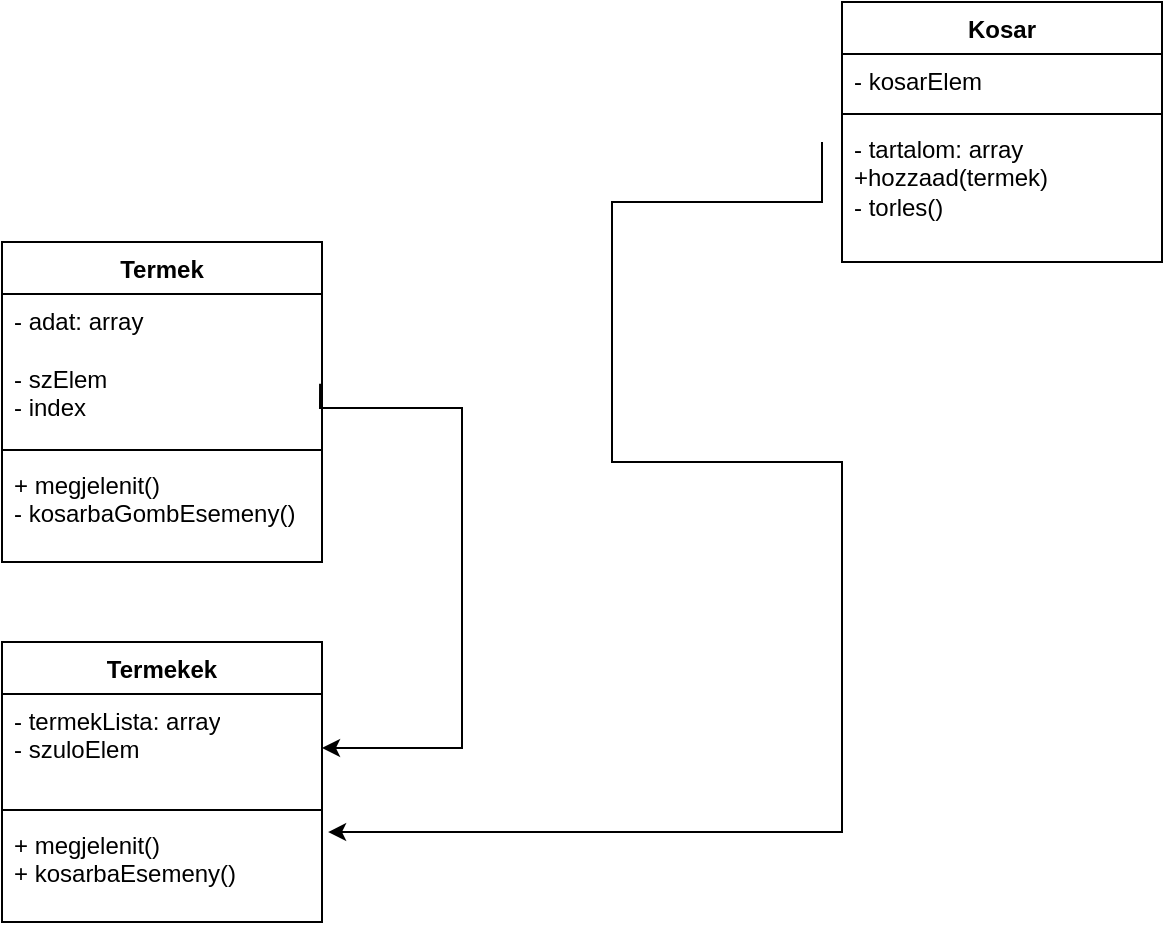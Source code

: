 <mxfile version="27.0.6">
  <diagram name="1 oldal" id="PX-qQVoX4_h3R1Bed6g7">
    <mxGraphModel dx="946" dy="605" grid="1" gridSize="10" guides="1" tooltips="1" connect="1" arrows="1" fold="1" page="1" pageScale="1" pageWidth="827" pageHeight="1169" math="0" shadow="0">
      <root>
        <mxCell id="0" />
        <mxCell id="1" parent="0" />
        <mxCell id="LAO7fJao21DUsHe245gt-1" value="Kosar" style="swimlane;fontStyle=1;align=center;verticalAlign=top;childLayout=stackLayout;horizontal=1;startSize=26;horizontalStack=0;resizeParent=1;resizeParentMax=0;resizeLast=0;collapsible=1;marginBottom=0;whiteSpace=wrap;html=1;" parent="1" vertex="1">
          <mxGeometry x="490" y="100" width="160" height="130" as="geometry" />
        </mxCell>
        <mxCell id="LAO7fJao21DUsHe245gt-2" value="- kosarElem" style="text;strokeColor=none;fillColor=none;align=left;verticalAlign=top;spacingLeft=4;spacingRight=4;overflow=hidden;rotatable=0;points=[[0,0.5],[1,0.5]];portConstraint=eastwest;whiteSpace=wrap;html=1;" parent="LAO7fJao21DUsHe245gt-1" vertex="1">
          <mxGeometry y="26" width="160" height="26" as="geometry" />
        </mxCell>
        <mxCell id="LAO7fJao21DUsHe245gt-3" value="" style="line;strokeWidth=1;fillColor=none;align=left;verticalAlign=middle;spacingTop=-1;spacingLeft=3;spacingRight=3;rotatable=0;labelPosition=right;points=[];portConstraint=eastwest;strokeColor=inherit;" parent="LAO7fJao21DUsHe245gt-1" vertex="1">
          <mxGeometry y="52" width="160" height="8" as="geometry" />
        </mxCell>
        <mxCell id="LAO7fJao21DUsHe245gt-4" value="- tartalom: array&lt;div&gt;+hozzaad(termek)&lt;/div&gt;&lt;div&gt;- torles()&lt;/div&gt;" style="text;strokeColor=none;fillColor=none;align=left;verticalAlign=top;spacingLeft=4;spacingRight=4;overflow=hidden;rotatable=0;points=[[0,0.5],[1,0.5]];portConstraint=eastwest;whiteSpace=wrap;html=1;" parent="LAO7fJao21DUsHe245gt-1" vertex="1">
          <mxGeometry y="60" width="160" height="70" as="geometry" />
        </mxCell>
        <mxCell id="LAO7fJao21DUsHe245gt-5" value="Termek" style="swimlane;fontStyle=1;align=center;verticalAlign=top;childLayout=stackLayout;horizontal=1;startSize=26;horizontalStack=0;resizeParent=1;resizeParentMax=0;resizeLast=0;collapsible=1;marginBottom=0;whiteSpace=wrap;html=1;" parent="1" vertex="1">
          <mxGeometry x="70" y="220" width="160" height="160" as="geometry" />
        </mxCell>
        <mxCell id="LAO7fJao21DUsHe245gt-6" value="- adat: array&lt;div&gt;&lt;br&gt;&lt;/div&gt;&lt;div&gt;- szElem&lt;/div&gt;&lt;div&gt;- index&lt;/div&gt;" style="text;strokeColor=none;fillColor=none;align=left;verticalAlign=top;spacingLeft=4;spacingRight=4;overflow=hidden;rotatable=0;points=[[0,0.5],[1,0.5]];portConstraint=eastwest;whiteSpace=wrap;html=1;" parent="LAO7fJao21DUsHe245gt-5" vertex="1">
          <mxGeometry y="26" width="160" height="74" as="geometry" />
        </mxCell>
        <mxCell id="LAO7fJao21DUsHe245gt-7" value="" style="line;strokeWidth=1;fillColor=none;align=left;verticalAlign=middle;spacingTop=-1;spacingLeft=3;spacingRight=3;rotatable=0;labelPosition=right;points=[];portConstraint=eastwest;strokeColor=inherit;" parent="LAO7fJao21DUsHe245gt-5" vertex="1">
          <mxGeometry y="100" width="160" height="8" as="geometry" />
        </mxCell>
        <mxCell id="LAO7fJao21DUsHe245gt-22" value="+ megjelenit()&lt;br&gt;- kosarbaGombEsemeny()" style="text;strokeColor=none;fillColor=none;align=left;verticalAlign=top;spacingLeft=4;spacingRight=4;overflow=hidden;rotatable=0;points=[[0,0.5],[1,0.5]];portConstraint=eastwest;whiteSpace=wrap;html=1;" parent="LAO7fJao21DUsHe245gt-5" vertex="1">
          <mxGeometry y="108" width="160" height="52" as="geometry" />
        </mxCell>
        <mxCell id="LAO7fJao21DUsHe245gt-9" value="Termekek" style="swimlane;fontStyle=1;align=center;verticalAlign=top;childLayout=stackLayout;horizontal=1;startSize=26;horizontalStack=0;resizeParent=1;resizeParentMax=0;resizeLast=0;collapsible=1;marginBottom=0;whiteSpace=wrap;html=1;" parent="1" vertex="1">
          <mxGeometry x="70" y="420" width="160" height="140" as="geometry" />
        </mxCell>
        <mxCell id="LAO7fJao21DUsHe245gt-10" value="- termekLista: array&lt;div&gt;- szuloElem&lt;br&gt;&lt;br&gt;&lt;/div&gt;" style="text;strokeColor=none;fillColor=none;align=left;verticalAlign=top;spacingLeft=4;spacingRight=4;overflow=hidden;rotatable=0;points=[[0,0.5],[1,0.5]];portConstraint=eastwest;whiteSpace=wrap;html=1;" parent="LAO7fJao21DUsHe245gt-9" vertex="1">
          <mxGeometry y="26" width="160" height="54" as="geometry" />
        </mxCell>
        <mxCell id="LAO7fJao21DUsHe245gt-11" value="" style="line;strokeWidth=1;fillColor=none;align=left;verticalAlign=middle;spacingTop=-1;spacingLeft=3;spacingRight=3;rotatable=0;labelPosition=right;points=[];portConstraint=eastwest;strokeColor=inherit;" parent="LAO7fJao21DUsHe245gt-9" vertex="1">
          <mxGeometry y="80" width="160" height="8" as="geometry" />
        </mxCell>
        <mxCell id="LAO7fJao21DUsHe245gt-12" value="+ megjelenit()&lt;div&gt;+ kosarbaEsemeny()&lt;/div&gt;" style="text;strokeColor=none;fillColor=none;align=left;verticalAlign=top;spacingLeft=4;spacingRight=4;overflow=hidden;rotatable=0;points=[[0,0.5],[1,0.5]];portConstraint=eastwest;whiteSpace=wrap;html=1;" parent="LAO7fJao21DUsHe245gt-9" vertex="1">
          <mxGeometry y="88" width="160" height="52" as="geometry" />
        </mxCell>
        <mxCell id="LAO7fJao21DUsHe245gt-27" style="edgeStyle=orthogonalEdgeStyle;rounded=0;orthogonalLoop=1;jettySize=auto;html=1;exitX=0.994;exitY=0.606;exitDx=0;exitDy=0;exitPerimeter=0;" parent="1" source="LAO7fJao21DUsHe245gt-6" target="LAO7fJao21DUsHe245gt-10" edge="1">
          <mxGeometry relative="1" as="geometry">
            <mxPoint x="220" y="284" as="sourcePoint" />
            <mxPoint x="380" y="464" as="targetPoint" />
            <Array as="points">
              <mxPoint x="300" y="303" />
              <mxPoint x="300" y="473" />
            </Array>
          </mxGeometry>
        </mxCell>
        <mxCell id="LAO7fJao21DUsHe245gt-28" style="edgeStyle=orthogonalEdgeStyle;rounded=0;orthogonalLoop=1;jettySize=auto;html=1;entryX=1.019;entryY=0.135;entryDx=0;entryDy=0;entryPerimeter=0;" parent="1" edge="1" target="LAO7fJao21DUsHe245gt-12">
          <mxGeometry relative="1" as="geometry">
            <mxPoint x="490" y="440" as="targetPoint" />
            <mxPoint x="480" y="170" as="sourcePoint" />
            <Array as="points">
              <mxPoint x="480" y="200" />
              <mxPoint x="375" y="200" />
              <mxPoint x="375" y="330" />
              <mxPoint x="490" y="330" />
              <mxPoint x="490" y="515" />
            </Array>
          </mxGeometry>
        </mxCell>
      </root>
    </mxGraphModel>
  </diagram>
</mxfile>
